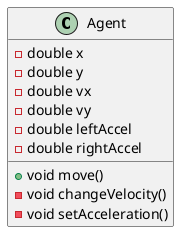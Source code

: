 @startuml

class Agent {
    - double x
    - double y
    - double vx
    - double vy
    - double leftAccel
    - double rightAccel
    + void move()
    - void changeVelocity()
    - void setAcceleration()
}

@enduml
